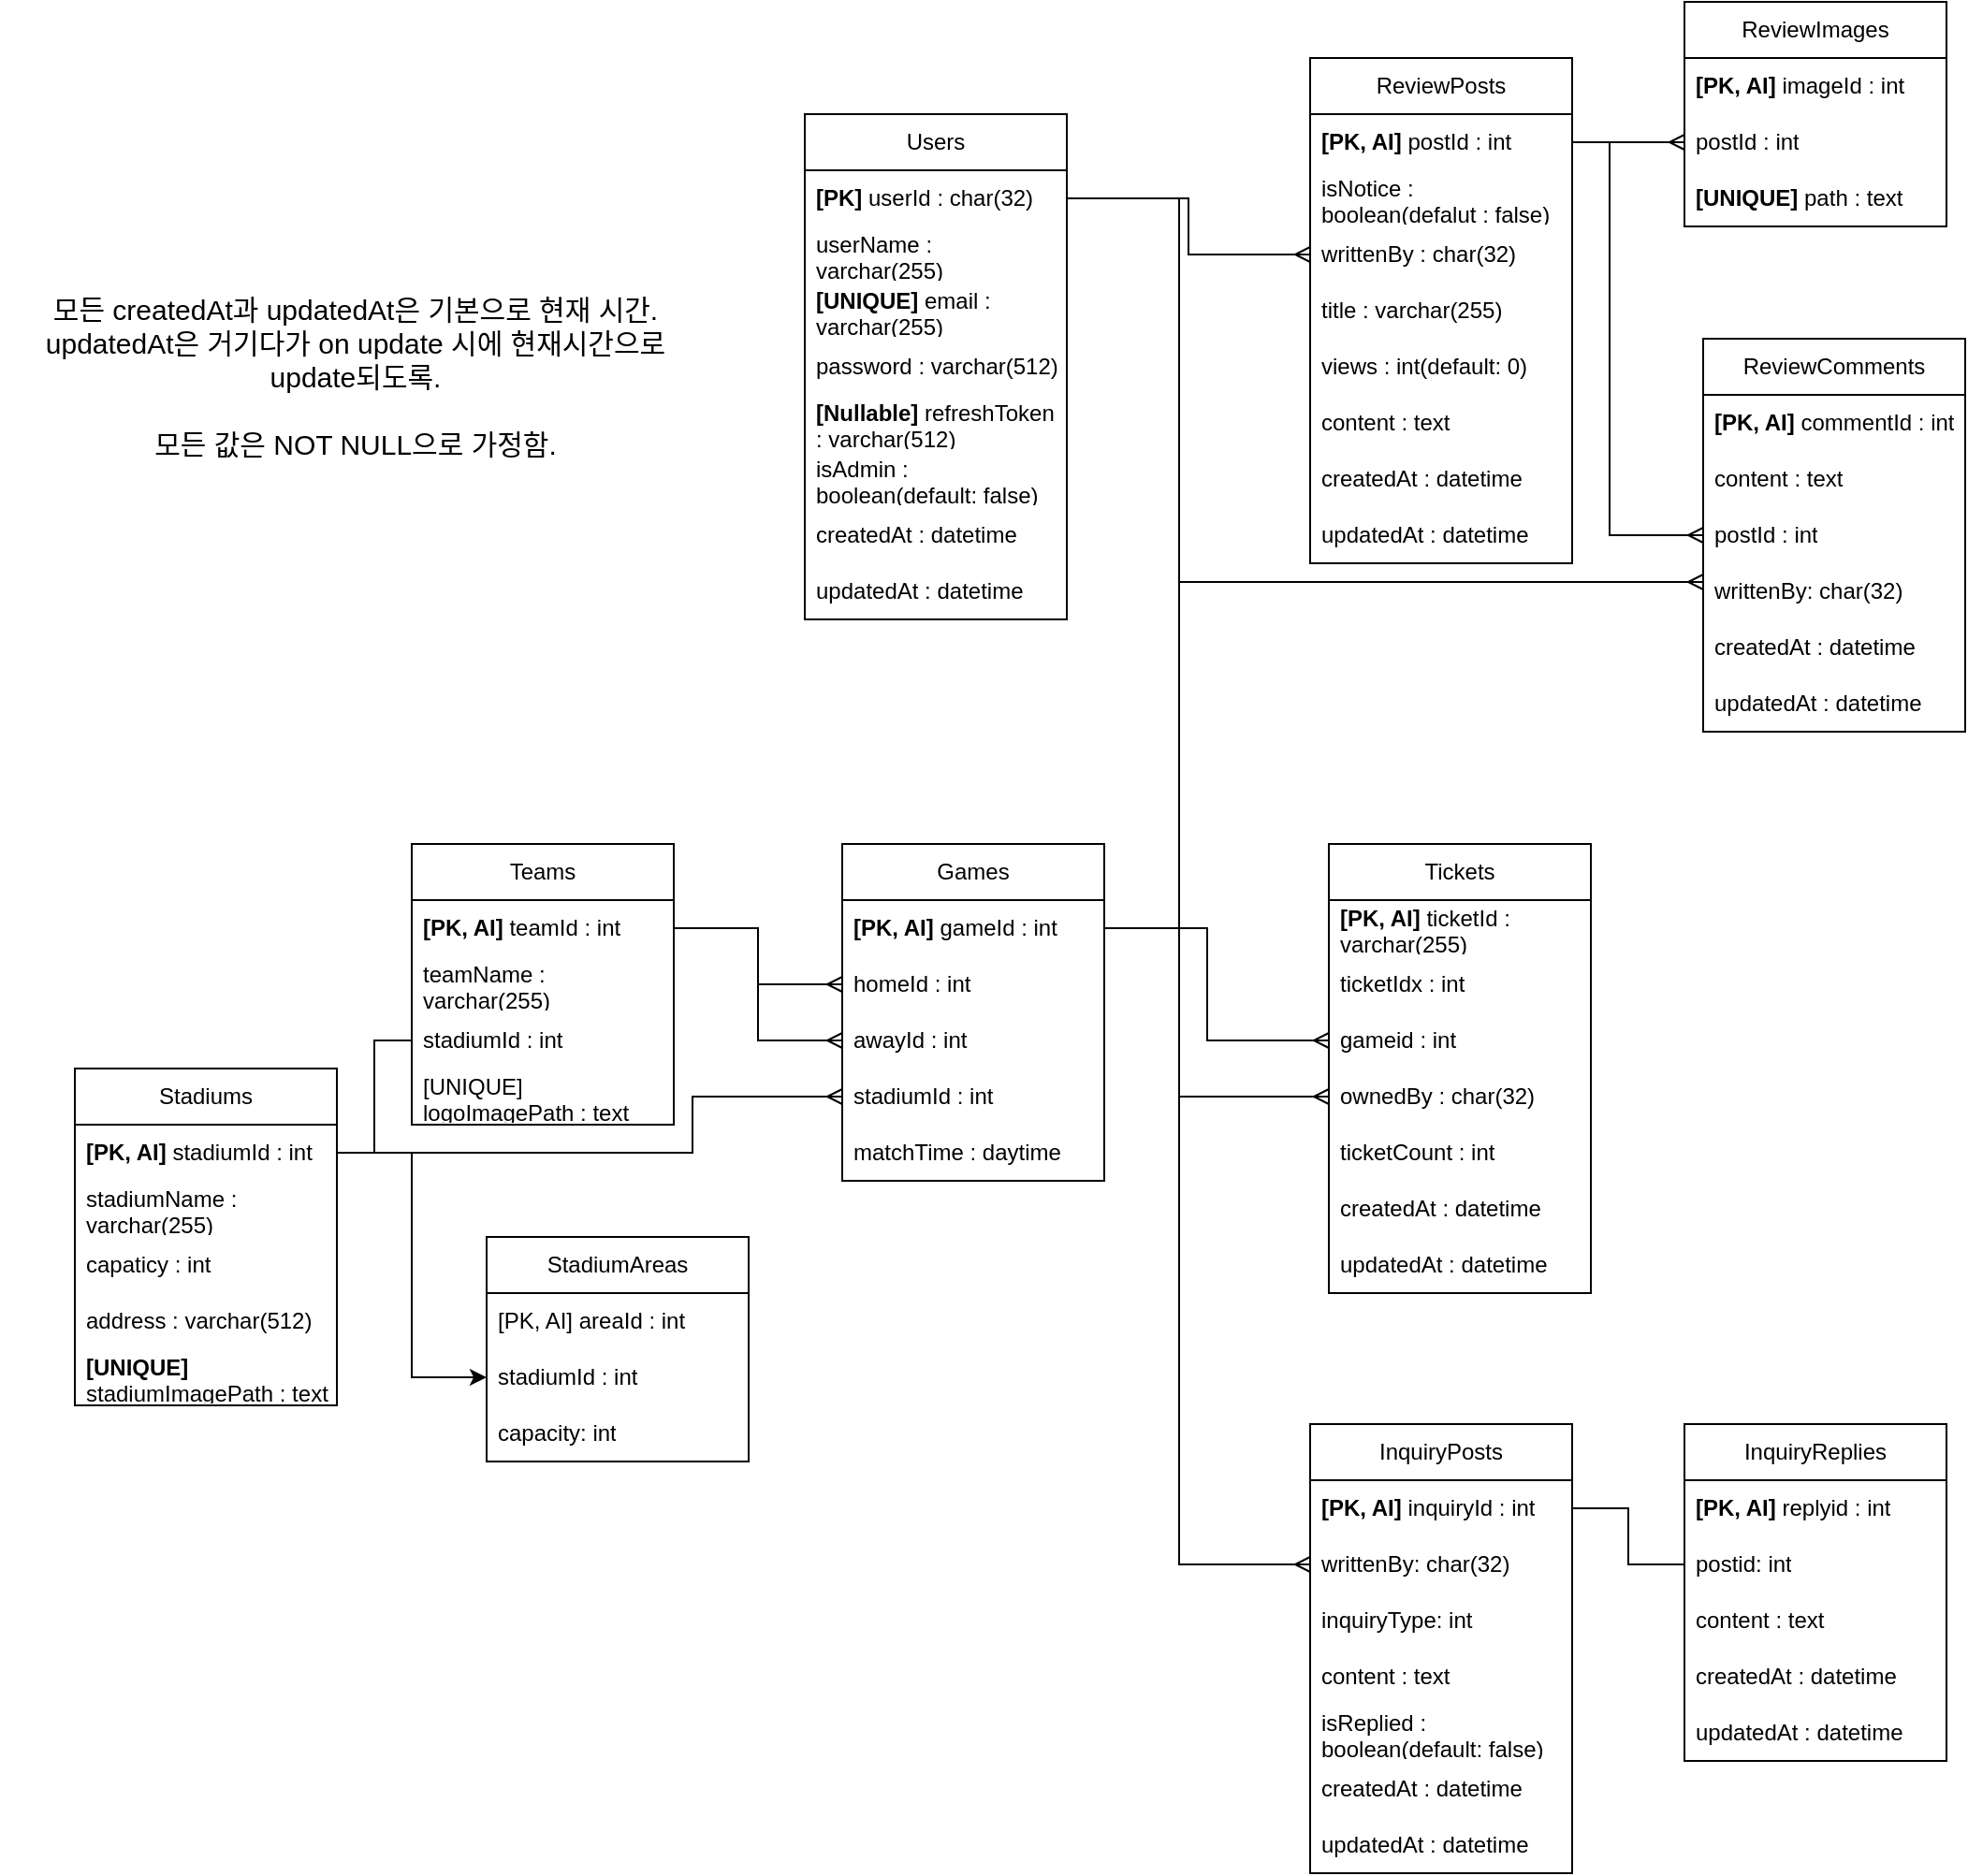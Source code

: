<mxfile version="24.6.5" type="github">
  <diagram name="페이지-1" id="QG6PySWnPF7Wi2rHiV-r">
    <mxGraphModel dx="2562" dy="949" grid="1" gridSize="10" guides="1" tooltips="1" connect="1" arrows="1" fold="1" page="1" pageScale="1" pageWidth="827" pageHeight="1169" math="0" shadow="0">
      <root>
        <mxCell id="0" />
        <mxCell id="1" parent="0" />
        <mxCell id="8QeOCr2ISjK8fFJtApFH-1" value="Users" style="swimlane;fontStyle=0;childLayout=stackLayout;horizontal=1;startSize=30;horizontalStack=0;resizeParent=1;resizeParentMax=0;resizeLast=0;collapsible=1;marginBottom=0;whiteSpace=wrap;html=1;" vertex="1" parent="1">
          <mxGeometry x="50" y="90" width="140" height="270" as="geometry" />
        </mxCell>
        <mxCell id="8QeOCr2ISjK8fFJtApFH-2" value="&lt;b&gt;[PK]&lt;/b&gt; userId : char(32)" style="text;strokeColor=none;fillColor=none;align=left;verticalAlign=middle;spacingLeft=4;spacingRight=4;overflow=hidden;points=[[0,0.5],[1,0.5]];portConstraint=eastwest;rotatable=0;whiteSpace=wrap;html=1;" vertex="1" parent="8QeOCr2ISjK8fFJtApFH-1">
          <mxGeometry y="30" width="140" height="30" as="geometry" />
        </mxCell>
        <mxCell id="8QeOCr2ISjK8fFJtApFH-3" value="userName : varchar(255)" style="text;strokeColor=none;fillColor=none;align=left;verticalAlign=middle;spacingLeft=4;spacingRight=4;overflow=hidden;points=[[0,0.5],[1,0.5]];portConstraint=eastwest;rotatable=0;whiteSpace=wrap;html=1;" vertex="1" parent="8QeOCr2ISjK8fFJtApFH-1">
          <mxGeometry y="60" width="140" height="30" as="geometry" />
        </mxCell>
        <mxCell id="8QeOCr2ISjK8fFJtApFH-5" value="&lt;b&gt;[UNIQUE]&lt;/b&gt; email : varchar(255)" style="text;strokeColor=none;fillColor=none;align=left;verticalAlign=middle;spacingLeft=4;spacingRight=4;overflow=hidden;points=[[0,0.5],[1,0.5]];portConstraint=eastwest;rotatable=0;whiteSpace=wrap;html=1;" vertex="1" parent="8QeOCr2ISjK8fFJtApFH-1">
          <mxGeometry y="90" width="140" height="30" as="geometry" />
        </mxCell>
        <mxCell id="8QeOCr2ISjK8fFJtApFH-6" value="password : varchar(512)" style="text;strokeColor=none;fillColor=none;align=left;verticalAlign=middle;spacingLeft=4;spacingRight=4;overflow=hidden;points=[[0,0.5],[1,0.5]];portConstraint=eastwest;rotatable=0;whiteSpace=wrap;html=1;" vertex="1" parent="8QeOCr2ISjK8fFJtApFH-1">
          <mxGeometry y="120" width="140" height="30" as="geometry" />
        </mxCell>
        <mxCell id="8QeOCr2ISjK8fFJtApFH-7" value="&lt;b&gt;[Nullable]&lt;/b&gt; refreshToken : varchar(512)" style="text;strokeColor=none;fillColor=none;align=left;verticalAlign=middle;spacingLeft=4;spacingRight=4;overflow=hidden;points=[[0,0.5],[1,0.5]];portConstraint=eastwest;rotatable=0;whiteSpace=wrap;html=1;" vertex="1" parent="8QeOCr2ISjK8fFJtApFH-1">
          <mxGeometry y="150" width="140" height="30" as="geometry" />
        </mxCell>
        <mxCell id="8QeOCr2ISjK8fFJtApFH-9" value="isAdmin : boolean(default: false)" style="text;strokeColor=none;fillColor=none;align=left;verticalAlign=middle;spacingLeft=4;spacingRight=4;overflow=hidden;points=[[0,0.5],[1,0.5]];portConstraint=eastwest;rotatable=0;whiteSpace=wrap;html=1;" vertex="1" parent="8QeOCr2ISjK8fFJtApFH-1">
          <mxGeometry y="180" width="140" height="30" as="geometry" />
        </mxCell>
        <mxCell id="8QeOCr2ISjK8fFJtApFH-8" value="createdAt : datetime" style="text;strokeColor=none;fillColor=none;align=left;verticalAlign=middle;spacingLeft=4;spacingRight=4;overflow=hidden;points=[[0,0.5],[1,0.5]];portConstraint=eastwest;rotatable=0;whiteSpace=wrap;html=1;" vertex="1" parent="8QeOCr2ISjK8fFJtApFH-1">
          <mxGeometry y="210" width="140" height="30" as="geometry" />
        </mxCell>
        <mxCell id="8QeOCr2ISjK8fFJtApFH-4" value="updatedAt : datetime" style="text;strokeColor=none;fillColor=none;align=left;verticalAlign=middle;spacingLeft=4;spacingRight=4;overflow=hidden;points=[[0,0.5],[1,0.5]];portConstraint=eastwest;rotatable=0;whiteSpace=wrap;html=1;" vertex="1" parent="8QeOCr2ISjK8fFJtApFH-1">
          <mxGeometry y="240" width="140" height="30" as="geometry" />
        </mxCell>
        <mxCell id="8QeOCr2ISjK8fFJtApFH-11" value="ReviewPosts" style="swimlane;fontStyle=0;childLayout=stackLayout;horizontal=1;startSize=30;horizontalStack=0;resizeParent=1;resizeParentMax=0;resizeLast=0;collapsible=1;marginBottom=0;whiteSpace=wrap;html=1;" vertex="1" parent="1">
          <mxGeometry x="320" y="60" width="140" height="270" as="geometry" />
        </mxCell>
        <mxCell id="8QeOCr2ISjK8fFJtApFH-12" value="&lt;b&gt;[PK, AI]&lt;/b&gt; postId : int" style="text;strokeColor=none;fillColor=none;align=left;verticalAlign=middle;spacingLeft=4;spacingRight=4;overflow=hidden;points=[[0,0.5],[1,0.5]];portConstraint=eastwest;rotatable=0;whiteSpace=wrap;html=1;" vertex="1" parent="8QeOCr2ISjK8fFJtApFH-11">
          <mxGeometry y="30" width="140" height="30" as="geometry" />
        </mxCell>
        <mxCell id="8QeOCr2ISjK8fFJtApFH-114" value="isNotice : boolean(defalut : false)" style="text;strokeColor=none;fillColor=none;align=left;verticalAlign=middle;spacingLeft=4;spacingRight=4;overflow=hidden;points=[[0,0.5],[1,0.5]];portConstraint=eastwest;rotatable=0;whiteSpace=wrap;html=1;" vertex="1" parent="8QeOCr2ISjK8fFJtApFH-11">
          <mxGeometry y="60" width="140" height="30" as="geometry" />
        </mxCell>
        <mxCell id="8QeOCr2ISjK8fFJtApFH-13" value="writtenBy : char(32)" style="text;strokeColor=none;fillColor=none;align=left;verticalAlign=middle;spacingLeft=4;spacingRight=4;overflow=hidden;points=[[0,0.5],[1,0.5]];portConstraint=eastwest;rotatable=0;whiteSpace=wrap;html=1;" vertex="1" parent="8QeOCr2ISjK8fFJtApFH-11">
          <mxGeometry y="90" width="140" height="30" as="geometry" />
        </mxCell>
        <mxCell id="8QeOCr2ISjK8fFJtApFH-15" value="title : varchar(255)" style="text;strokeColor=none;fillColor=none;align=left;verticalAlign=middle;spacingLeft=4;spacingRight=4;overflow=hidden;points=[[0,0.5],[1,0.5]];portConstraint=eastwest;rotatable=0;whiteSpace=wrap;html=1;" vertex="1" parent="8QeOCr2ISjK8fFJtApFH-11">
          <mxGeometry y="120" width="140" height="30" as="geometry" />
        </mxCell>
        <mxCell id="8QeOCr2ISjK8fFJtApFH-18" value="views : int(default: 0)" style="text;strokeColor=none;fillColor=none;align=left;verticalAlign=middle;spacingLeft=4;spacingRight=4;overflow=hidden;points=[[0,0.5],[1,0.5]];portConstraint=eastwest;rotatable=0;whiteSpace=wrap;html=1;" vertex="1" parent="8QeOCr2ISjK8fFJtApFH-11">
          <mxGeometry y="150" width="140" height="30" as="geometry" />
        </mxCell>
        <mxCell id="8QeOCr2ISjK8fFJtApFH-16" value="content : text" style="text;strokeColor=none;fillColor=none;align=left;verticalAlign=middle;spacingLeft=4;spacingRight=4;overflow=hidden;points=[[0,0.5],[1,0.5]];portConstraint=eastwest;rotatable=0;whiteSpace=wrap;html=1;" vertex="1" parent="8QeOCr2ISjK8fFJtApFH-11">
          <mxGeometry y="180" width="140" height="30" as="geometry" />
        </mxCell>
        <mxCell id="8QeOCr2ISjK8fFJtApFH-19" value="createdAt : datetime" style="text;strokeColor=none;fillColor=none;align=left;verticalAlign=middle;spacingLeft=4;spacingRight=4;overflow=hidden;points=[[0,0.5],[1,0.5]];portConstraint=eastwest;rotatable=0;whiteSpace=wrap;html=1;" vertex="1" parent="8QeOCr2ISjK8fFJtApFH-11">
          <mxGeometry y="210" width="140" height="30" as="geometry" />
        </mxCell>
        <mxCell id="8QeOCr2ISjK8fFJtApFH-14" value="updatedAt : datetime" style="text;strokeColor=none;fillColor=none;align=left;verticalAlign=middle;spacingLeft=4;spacingRight=4;overflow=hidden;points=[[0,0.5],[1,0.5]];portConstraint=eastwest;rotatable=0;whiteSpace=wrap;html=1;" vertex="1" parent="8QeOCr2ISjK8fFJtApFH-11">
          <mxGeometry y="240" width="140" height="30" as="geometry" />
        </mxCell>
        <mxCell id="8QeOCr2ISjK8fFJtApFH-20" style="edgeStyle=orthogonalEdgeStyle;rounded=0;orthogonalLoop=1;jettySize=auto;html=1;exitX=1;exitY=0.5;exitDx=0;exitDy=0;entryX=0;entryY=0.5;entryDx=0;entryDy=0;endArrow=ERmany;endFill=0;" edge="1" parent="1" source="8QeOCr2ISjK8fFJtApFH-2" target="8QeOCr2ISjK8fFJtApFH-13">
          <mxGeometry relative="1" as="geometry" />
        </mxCell>
        <mxCell id="8QeOCr2ISjK8fFJtApFH-21" value="ReviewComments" style="swimlane;fontStyle=0;childLayout=stackLayout;horizontal=1;startSize=30;horizontalStack=0;resizeParent=1;resizeParentMax=0;resizeLast=0;collapsible=1;marginBottom=0;whiteSpace=wrap;html=1;" vertex="1" parent="1">
          <mxGeometry x="530" y="210" width="140" height="210" as="geometry" />
        </mxCell>
        <mxCell id="8QeOCr2ISjK8fFJtApFH-22" value="&lt;b&gt;[PK, AI]&lt;/b&gt; commentId : int" style="text;strokeColor=none;fillColor=none;align=left;verticalAlign=middle;spacingLeft=4;spacingRight=4;overflow=hidden;points=[[0,0.5],[1,0.5]];portConstraint=eastwest;rotatable=0;whiteSpace=wrap;html=1;" vertex="1" parent="8QeOCr2ISjK8fFJtApFH-21">
          <mxGeometry y="30" width="140" height="30" as="geometry" />
        </mxCell>
        <mxCell id="8QeOCr2ISjK8fFJtApFH-23" value="content : text" style="text;strokeColor=none;fillColor=none;align=left;verticalAlign=middle;spacingLeft=4;spacingRight=4;overflow=hidden;points=[[0,0.5],[1,0.5]];portConstraint=eastwest;rotatable=0;whiteSpace=wrap;html=1;" vertex="1" parent="8QeOCr2ISjK8fFJtApFH-21">
          <mxGeometry y="60" width="140" height="30" as="geometry" />
        </mxCell>
        <mxCell id="8QeOCr2ISjK8fFJtApFH-26" value="postId : int" style="text;strokeColor=none;fillColor=none;align=left;verticalAlign=middle;spacingLeft=4;spacingRight=4;overflow=hidden;points=[[0,0.5],[1,0.5]];portConstraint=eastwest;rotatable=0;whiteSpace=wrap;html=1;" vertex="1" parent="8QeOCr2ISjK8fFJtApFH-21">
          <mxGeometry y="90" width="140" height="30" as="geometry" />
        </mxCell>
        <mxCell id="8QeOCr2ISjK8fFJtApFH-27" value="writtenBy: char(32)" style="text;strokeColor=none;fillColor=none;align=left;verticalAlign=middle;spacingLeft=4;spacingRight=4;overflow=hidden;points=[[0,0.5],[1,0.5]];portConstraint=eastwest;rotatable=0;whiteSpace=wrap;html=1;" vertex="1" parent="8QeOCr2ISjK8fFJtApFH-21">
          <mxGeometry y="120" width="140" height="30" as="geometry" />
        </mxCell>
        <mxCell id="8QeOCr2ISjK8fFJtApFH-25" value="createdAt : datetime" style="text;strokeColor=none;fillColor=none;align=left;verticalAlign=middle;spacingLeft=4;spacingRight=4;overflow=hidden;points=[[0,0.5],[1,0.5]];portConstraint=eastwest;rotatable=0;whiteSpace=wrap;html=1;" vertex="1" parent="8QeOCr2ISjK8fFJtApFH-21">
          <mxGeometry y="150" width="140" height="30" as="geometry" />
        </mxCell>
        <mxCell id="8QeOCr2ISjK8fFJtApFH-24" value="updatedAt : datetime" style="text;strokeColor=none;fillColor=none;align=left;verticalAlign=middle;spacingLeft=4;spacingRight=4;overflow=hidden;points=[[0,0.5],[1,0.5]];portConstraint=eastwest;rotatable=0;whiteSpace=wrap;html=1;" vertex="1" parent="8QeOCr2ISjK8fFJtApFH-21">
          <mxGeometry y="180" width="140" height="30" as="geometry" />
        </mxCell>
        <mxCell id="8QeOCr2ISjK8fFJtApFH-28" style="edgeStyle=orthogonalEdgeStyle;rounded=0;orthogonalLoop=1;jettySize=auto;html=1;exitX=1;exitY=0.5;exitDx=0;exitDy=0;endArrow=ERmany;endFill=0;" edge="1" parent="1" source="8QeOCr2ISjK8fFJtApFH-2">
          <mxGeometry relative="1" as="geometry">
            <mxPoint x="530" y="340" as="targetPoint" />
            <Array as="points">
              <mxPoint x="250" y="135" />
              <mxPoint x="250" y="340" />
            </Array>
          </mxGeometry>
        </mxCell>
        <mxCell id="8QeOCr2ISjK8fFJtApFH-31" style="edgeStyle=orthogonalEdgeStyle;rounded=0;orthogonalLoop=1;jettySize=auto;html=1;exitX=1;exitY=0.5;exitDx=0;exitDy=0;entryX=0;entryY=0.5;entryDx=0;entryDy=0;endArrow=ERmany;endFill=0;" edge="1" parent="1" source="8QeOCr2ISjK8fFJtApFH-12" target="8QeOCr2ISjK8fFJtApFH-26">
          <mxGeometry relative="1" as="geometry">
            <Array as="points">
              <mxPoint x="480" y="105" />
              <mxPoint x="480" y="315" />
            </Array>
          </mxGeometry>
        </mxCell>
        <mxCell id="8QeOCr2ISjK8fFJtApFH-32" value="Tickets" style="swimlane;fontStyle=0;childLayout=stackLayout;horizontal=1;startSize=30;horizontalStack=0;resizeParent=1;resizeParentMax=0;resizeLast=0;collapsible=1;marginBottom=0;whiteSpace=wrap;html=1;" vertex="1" parent="1">
          <mxGeometry x="330" y="480" width="140" height="240" as="geometry" />
        </mxCell>
        <mxCell id="8QeOCr2ISjK8fFJtApFH-33" value="&lt;b&gt;[PK, AI]&lt;/b&gt; ticketId : varchar(255)" style="text;strokeColor=none;fillColor=none;align=left;verticalAlign=middle;spacingLeft=4;spacingRight=4;overflow=hidden;points=[[0,0.5],[1,0.5]];portConstraint=eastwest;rotatable=0;whiteSpace=wrap;html=1;" vertex="1" parent="8QeOCr2ISjK8fFJtApFH-32">
          <mxGeometry y="30" width="140" height="30" as="geometry" />
        </mxCell>
        <mxCell id="8QeOCr2ISjK8fFJtApFH-36" value="ticketIdx : int" style="text;strokeColor=none;fillColor=none;align=left;verticalAlign=middle;spacingLeft=4;spacingRight=4;overflow=hidden;points=[[0,0.5],[1,0.5]];portConstraint=eastwest;rotatable=0;whiteSpace=wrap;html=1;" vertex="1" parent="8QeOCr2ISjK8fFJtApFH-32">
          <mxGeometry y="60" width="140" height="30" as="geometry" />
        </mxCell>
        <mxCell id="8QeOCr2ISjK8fFJtApFH-34" value="gameid : int" style="text;strokeColor=none;fillColor=none;align=left;verticalAlign=middle;spacingLeft=4;spacingRight=4;overflow=hidden;points=[[0,0.5],[1,0.5]];portConstraint=eastwest;rotatable=0;whiteSpace=wrap;html=1;" vertex="1" parent="8QeOCr2ISjK8fFJtApFH-32">
          <mxGeometry y="90" width="140" height="30" as="geometry" />
        </mxCell>
        <mxCell id="8QeOCr2ISjK8fFJtApFH-37" value="ownedBy : char(32)" style="text;strokeColor=none;fillColor=none;align=left;verticalAlign=middle;spacingLeft=4;spacingRight=4;overflow=hidden;points=[[0,0.5],[1,0.5]];portConstraint=eastwest;rotatable=0;whiteSpace=wrap;html=1;" vertex="1" parent="8QeOCr2ISjK8fFJtApFH-32">
          <mxGeometry y="120" width="140" height="30" as="geometry" />
        </mxCell>
        <mxCell id="8QeOCr2ISjK8fFJtApFH-117" value="ticketCount : int" style="text;strokeColor=none;fillColor=none;align=left;verticalAlign=middle;spacingLeft=4;spacingRight=4;overflow=hidden;points=[[0,0.5],[1,0.5]];portConstraint=eastwest;rotatable=0;whiteSpace=wrap;html=1;" vertex="1" parent="8QeOCr2ISjK8fFJtApFH-32">
          <mxGeometry y="150" width="140" height="30" as="geometry" />
        </mxCell>
        <mxCell id="8QeOCr2ISjK8fFJtApFH-35" value="createdAt : datetime" style="text;strokeColor=none;fillColor=none;align=left;verticalAlign=middle;spacingLeft=4;spacingRight=4;overflow=hidden;points=[[0,0.5],[1,0.5]];portConstraint=eastwest;rotatable=0;whiteSpace=wrap;html=1;" vertex="1" parent="8QeOCr2ISjK8fFJtApFH-32">
          <mxGeometry y="180" width="140" height="30" as="geometry" />
        </mxCell>
        <mxCell id="8QeOCr2ISjK8fFJtApFH-38" value="updatedAt : datetime" style="text;strokeColor=none;fillColor=none;align=left;verticalAlign=middle;spacingLeft=4;spacingRight=4;overflow=hidden;points=[[0,0.5],[1,0.5]];portConstraint=eastwest;rotatable=0;whiteSpace=wrap;html=1;" vertex="1" parent="8QeOCr2ISjK8fFJtApFH-32">
          <mxGeometry y="210" width="140" height="30" as="geometry" />
        </mxCell>
        <mxCell id="8QeOCr2ISjK8fFJtApFH-39" style="edgeStyle=orthogonalEdgeStyle;rounded=0;orthogonalLoop=1;jettySize=auto;html=1;exitX=1;exitY=0.5;exitDx=0;exitDy=0;entryX=0;entryY=0.5;entryDx=0;entryDy=0;endArrow=ERmany;endFill=0;" edge="1" parent="1" source="8QeOCr2ISjK8fFJtApFH-2" target="8QeOCr2ISjK8fFJtApFH-37">
          <mxGeometry relative="1" as="geometry">
            <Array as="points">
              <mxPoint x="250" y="135" />
              <mxPoint x="250" y="615" />
            </Array>
          </mxGeometry>
        </mxCell>
        <mxCell id="8QeOCr2ISjK8fFJtApFH-40" value="Games" style="swimlane;fontStyle=0;childLayout=stackLayout;horizontal=1;startSize=30;horizontalStack=0;resizeParent=1;resizeParentMax=0;resizeLast=0;collapsible=1;marginBottom=0;whiteSpace=wrap;html=1;" vertex="1" parent="1">
          <mxGeometry x="70" y="480" width="140" height="180" as="geometry" />
        </mxCell>
        <mxCell id="8QeOCr2ISjK8fFJtApFH-41" value="&lt;b&gt;[PK, AI]&lt;/b&gt; gameId : int" style="text;strokeColor=none;fillColor=none;align=left;verticalAlign=middle;spacingLeft=4;spacingRight=4;overflow=hidden;points=[[0,0.5],[1,0.5]];portConstraint=eastwest;rotatable=0;whiteSpace=wrap;html=1;" vertex="1" parent="8QeOCr2ISjK8fFJtApFH-40">
          <mxGeometry y="30" width="140" height="30" as="geometry" />
        </mxCell>
        <mxCell id="8QeOCr2ISjK8fFJtApFH-42" value="homeId : int" style="text;strokeColor=none;fillColor=none;align=left;verticalAlign=middle;spacingLeft=4;spacingRight=4;overflow=hidden;points=[[0,0.5],[1,0.5]];portConstraint=eastwest;rotatable=0;whiteSpace=wrap;html=1;" vertex="1" parent="8QeOCr2ISjK8fFJtApFH-40">
          <mxGeometry y="60" width="140" height="30" as="geometry" />
        </mxCell>
        <mxCell id="8QeOCr2ISjK8fFJtApFH-43" value="awayId : int" style="text;strokeColor=none;fillColor=none;align=left;verticalAlign=middle;spacingLeft=4;spacingRight=4;overflow=hidden;points=[[0,0.5],[1,0.5]];portConstraint=eastwest;rotatable=0;whiteSpace=wrap;html=1;" vertex="1" parent="8QeOCr2ISjK8fFJtApFH-40">
          <mxGeometry y="90" width="140" height="30" as="geometry" />
        </mxCell>
        <mxCell id="8QeOCr2ISjK8fFJtApFH-44" value="stadiumId : int" style="text;strokeColor=none;fillColor=none;align=left;verticalAlign=middle;spacingLeft=4;spacingRight=4;overflow=hidden;points=[[0,0.5],[1,0.5]];portConstraint=eastwest;rotatable=0;whiteSpace=wrap;html=1;" vertex="1" parent="8QeOCr2ISjK8fFJtApFH-40">
          <mxGeometry y="120" width="140" height="30" as="geometry" />
        </mxCell>
        <mxCell id="8QeOCr2ISjK8fFJtApFH-45" value="matchTime : daytime" style="text;strokeColor=none;fillColor=none;align=left;verticalAlign=middle;spacingLeft=4;spacingRight=4;overflow=hidden;points=[[0,0.5],[1,0.5]];portConstraint=eastwest;rotatable=0;whiteSpace=wrap;html=1;" vertex="1" parent="8QeOCr2ISjK8fFJtApFH-40">
          <mxGeometry y="150" width="140" height="30" as="geometry" />
        </mxCell>
        <mxCell id="8QeOCr2ISjK8fFJtApFH-46" style="edgeStyle=orthogonalEdgeStyle;rounded=0;orthogonalLoop=1;jettySize=auto;html=1;exitX=1;exitY=0.5;exitDx=0;exitDy=0;entryX=0;entryY=0.5;entryDx=0;entryDy=0;endArrow=ERmany;endFill=0;" edge="1" parent="1" source="8QeOCr2ISjK8fFJtApFH-41" target="8QeOCr2ISjK8fFJtApFH-34">
          <mxGeometry relative="1" as="geometry">
            <Array as="points">
              <mxPoint x="265" y="525" />
              <mxPoint x="265" y="585" />
            </Array>
          </mxGeometry>
        </mxCell>
        <mxCell id="8QeOCr2ISjK8fFJtApFH-47" value="Teams" style="swimlane;fontStyle=0;childLayout=stackLayout;horizontal=1;startSize=30;horizontalStack=0;resizeParent=1;resizeParentMax=0;resizeLast=0;collapsible=1;marginBottom=0;whiteSpace=wrap;html=1;" vertex="1" parent="1">
          <mxGeometry x="-160" y="480" width="140" height="150" as="geometry" />
        </mxCell>
        <mxCell id="8QeOCr2ISjK8fFJtApFH-48" value="&lt;b&gt;[PK, AI]&lt;/b&gt; teamId : int" style="text;strokeColor=none;fillColor=none;align=left;verticalAlign=middle;spacingLeft=4;spacingRight=4;overflow=hidden;points=[[0,0.5],[1,0.5]];portConstraint=eastwest;rotatable=0;whiteSpace=wrap;html=1;" vertex="1" parent="8QeOCr2ISjK8fFJtApFH-47">
          <mxGeometry y="30" width="140" height="30" as="geometry" />
        </mxCell>
        <mxCell id="8QeOCr2ISjK8fFJtApFH-49" value="teamName : varchar(255)" style="text;strokeColor=none;fillColor=none;align=left;verticalAlign=middle;spacingLeft=4;spacingRight=4;overflow=hidden;points=[[0,0.5],[1,0.5]];portConstraint=eastwest;rotatable=0;whiteSpace=wrap;html=1;" vertex="1" parent="8QeOCr2ISjK8fFJtApFH-47">
          <mxGeometry y="60" width="140" height="30" as="geometry" />
        </mxCell>
        <mxCell id="8QeOCr2ISjK8fFJtApFH-115" value="stadiumId : int" style="text;strokeColor=none;fillColor=none;align=left;verticalAlign=middle;spacingLeft=4;spacingRight=4;overflow=hidden;points=[[0,0.5],[1,0.5]];portConstraint=eastwest;rotatable=0;whiteSpace=wrap;html=1;" vertex="1" parent="8QeOCr2ISjK8fFJtApFH-47">
          <mxGeometry y="90" width="140" height="30" as="geometry" />
        </mxCell>
        <mxCell id="8QeOCr2ISjK8fFJtApFH-50" value="[UNIQUE] logoImagePath : text" style="text;strokeColor=none;fillColor=none;align=left;verticalAlign=middle;spacingLeft=4;spacingRight=4;overflow=hidden;points=[[0,0.5],[1,0.5]];portConstraint=eastwest;rotatable=0;whiteSpace=wrap;html=1;" vertex="1" parent="8QeOCr2ISjK8fFJtApFH-47">
          <mxGeometry y="120" width="140" height="30" as="geometry" />
        </mxCell>
        <mxCell id="8QeOCr2ISjK8fFJtApFH-51" value="Stadiums" style="swimlane;fontStyle=0;childLayout=stackLayout;horizontal=1;startSize=30;horizontalStack=0;resizeParent=1;resizeParentMax=0;resizeLast=0;collapsible=1;marginBottom=0;whiteSpace=wrap;html=1;" vertex="1" parent="1">
          <mxGeometry x="-340" y="600" width="140" height="180" as="geometry" />
        </mxCell>
        <mxCell id="8QeOCr2ISjK8fFJtApFH-52" value="&lt;b&gt;[PK, AI]&lt;/b&gt; stadiumId : int" style="text;strokeColor=none;fillColor=none;align=left;verticalAlign=middle;spacingLeft=4;spacingRight=4;overflow=hidden;points=[[0,0.5],[1,0.5]];portConstraint=eastwest;rotatable=0;whiteSpace=wrap;html=1;" vertex="1" parent="8QeOCr2ISjK8fFJtApFH-51">
          <mxGeometry y="30" width="140" height="30" as="geometry" />
        </mxCell>
        <mxCell id="8QeOCr2ISjK8fFJtApFH-59" value="stadiumName : varchar(255)" style="text;strokeColor=none;fillColor=none;align=left;verticalAlign=middle;spacingLeft=4;spacingRight=4;overflow=hidden;points=[[0,0.5],[1,0.5]];portConstraint=eastwest;rotatable=0;whiteSpace=wrap;html=1;" vertex="1" parent="8QeOCr2ISjK8fFJtApFH-51">
          <mxGeometry y="60" width="140" height="30" as="geometry" />
        </mxCell>
        <mxCell id="8QeOCr2ISjK8fFJtApFH-53" value="capaticy : int" style="text;strokeColor=none;fillColor=none;align=left;verticalAlign=middle;spacingLeft=4;spacingRight=4;overflow=hidden;points=[[0,0.5],[1,0.5]];portConstraint=eastwest;rotatable=0;whiteSpace=wrap;html=1;" vertex="1" parent="8QeOCr2ISjK8fFJtApFH-51">
          <mxGeometry y="90" width="140" height="30" as="geometry" />
        </mxCell>
        <mxCell id="8QeOCr2ISjK8fFJtApFH-54" value="address : varchar(512)" style="text;strokeColor=none;fillColor=none;align=left;verticalAlign=middle;spacingLeft=4;spacingRight=4;overflow=hidden;points=[[0,0.5],[1,0.5]];portConstraint=eastwest;rotatable=0;whiteSpace=wrap;html=1;" vertex="1" parent="8QeOCr2ISjK8fFJtApFH-51">
          <mxGeometry y="120" width="140" height="30" as="geometry" />
        </mxCell>
        <mxCell id="8QeOCr2ISjK8fFJtApFH-112" value="&lt;b&gt;[UNIQUE]&lt;/b&gt;&amp;nbsp; stadiumImagePath : text" style="text;strokeColor=none;fillColor=none;align=left;verticalAlign=middle;spacingLeft=4;spacingRight=4;overflow=hidden;points=[[0,0.5],[1,0.5]];portConstraint=eastwest;rotatable=0;whiteSpace=wrap;html=1;" vertex="1" parent="8QeOCr2ISjK8fFJtApFH-51">
          <mxGeometry y="150" width="140" height="30" as="geometry" />
        </mxCell>
        <mxCell id="8QeOCr2ISjK8fFJtApFH-55" style="edgeStyle=orthogonalEdgeStyle;rounded=0;orthogonalLoop=1;jettySize=auto;html=1;exitX=1;exitY=0.5;exitDx=0;exitDy=0;entryX=0;entryY=0.5;entryDx=0;entryDy=0;endArrow=ERmany;endFill=0;" edge="1" parent="1" source="8QeOCr2ISjK8fFJtApFH-52" target="8QeOCr2ISjK8fFJtApFH-44">
          <mxGeometry relative="1" as="geometry">
            <Array as="points">
              <mxPoint x="-10" y="645" />
              <mxPoint x="-10" y="615" />
            </Array>
          </mxGeometry>
        </mxCell>
        <mxCell id="8QeOCr2ISjK8fFJtApFH-56" style="edgeStyle=orthogonalEdgeStyle;rounded=0;orthogonalLoop=1;jettySize=auto;html=1;exitX=1;exitY=0.5;exitDx=0;exitDy=0;entryX=0;entryY=0.5;entryDx=0;entryDy=0;endArrow=ERmany;endFill=0;" edge="1" parent="1" source="8QeOCr2ISjK8fFJtApFH-48" target="8QeOCr2ISjK8fFJtApFH-42">
          <mxGeometry relative="1" as="geometry" />
        </mxCell>
        <mxCell id="8QeOCr2ISjK8fFJtApFH-57" style="edgeStyle=orthogonalEdgeStyle;rounded=0;orthogonalLoop=1;jettySize=auto;html=1;exitX=1;exitY=0.5;exitDx=0;exitDy=0;entryX=0;entryY=0.5;entryDx=0;entryDy=0;endArrow=ERmany;endFill=0;" edge="1" parent="1" source="8QeOCr2ISjK8fFJtApFH-48" target="8QeOCr2ISjK8fFJtApFH-43">
          <mxGeometry relative="1" as="geometry" />
        </mxCell>
        <mxCell id="8QeOCr2ISjK8fFJtApFH-60" value="InquiryPosts" style="swimlane;fontStyle=0;childLayout=stackLayout;horizontal=1;startSize=30;horizontalStack=0;resizeParent=1;resizeParentMax=0;resizeLast=0;collapsible=1;marginBottom=0;whiteSpace=wrap;html=1;" vertex="1" parent="1">
          <mxGeometry x="320" y="790" width="140" height="240" as="geometry" />
        </mxCell>
        <mxCell id="8QeOCr2ISjK8fFJtApFH-62" value="&lt;b&gt;[PK, AI]&lt;/b&gt; inquiryId : int" style="text;strokeColor=none;fillColor=none;align=left;verticalAlign=middle;spacingLeft=4;spacingRight=4;overflow=hidden;points=[[0,0.5],[1,0.5]];portConstraint=eastwest;rotatable=0;whiteSpace=wrap;html=1;" vertex="1" parent="8QeOCr2ISjK8fFJtApFH-60">
          <mxGeometry y="30" width="140" height="30" as="geometry" />
        </mxCell>
        <mxCell id="8QeOCr2ISjK8fFJtApFH-64" value="writtenBy: char(32)" style="text;strokeColor=none;fillColor=none;align=left;verticalAlign=middle;spacingLeft=4;spacingRight=4;overflow=hidden;points=[[0,0.5],[1,0.5]];portConstraint=eastwest;rotatable=0;whiteSpace=wrap;html=1;" vertex="1" parent="8QeOCr2ISjK8fFJtApFH-60">
          <mxGeometry y="60" width="140" height="30" as="geometry" />
        </mxCell>
        <mxCell id="8QeOCr2ISjK8fFJtApFH-65" value="inquiryType: int" style="text;strokeColor=none;fillColor=none;align=left;verticalAlign=middle;spacingLeft=4;spacingRight=4;overflow=hidden;points=[[0,0.5],[1,0.5]];portConstraint=eastwest;rotatable=0;whiteSpace=wrap;html=1;" vertex="1" parent="8QeOCr2ISjK8fFJtApFH-60">
          <mxGeometry y="90" width="140" height="30" as="geometry" />
        </mxCell>
        <mxCell id="8QeOCr2ISjK8fFJtApFH-63" value="content : text" style="text;strokeColor=none;fillColor=none;align=left;verticalAlign=middle;spacingLeft=4;spacingRight=4;overflow=hidden;points=[[0,0.5],[1,0.5]];portConstraint=eastwest;rotatable=0;whiteSpace=wrap;html=1;" vertex="1" parent="8QeOCr2ISjK8fFJtApFH-60">
          <mxGeometry y="120" width="140" height="30" as="geometry" />
        </mxCell>
        <mxCell id="8QeOCr2ISjK8fFJtApFH-118" value="isReplied : boolean(default: false)" style="text;strokeColor=none;fillColor=none;align=left;verticalAlign=middle;spacingLeft=4;spacingRight=4;overflow=hidden;points=[[0,0.5],[1,0.5]];portConstraint=eastwest;rotatable=0;whiteSpace=wrap;html=1;" vertex="1" parent="8QeOCr2ISjK8fFJtApFH-60">
          <mxGeometry y="150" width="140" height="30" as="geometry" />
        </mxCell>
        <mxCell id="8QeOCr2ISjK8fFJtApFH-66" value="createdAt : datetime" style="text;strokeColor=none;fillColor=none;align=left;verticalAlign=middle;spacingLeft=4;spacingRight=4;overflow=hidden;points=[[0,0.5],[1,0.5]];portConstraint=eastwest;rotatable=0;whiteSpace=wrap;html=1;" vertex="1" parent="8QeOCr2ISjK8fFJtApFH-60">
          <mxGeometry y="180" width="140" height="30" as="geometry" />
        </mxCell>
        <mxCell id="8QeOCr2ISjK8fFJtApFH-67" value="updatedAt : datetime" style="text;strokeColor=none;fillColor=none;align=left;verticalAlign=middle;spacingLeft=4;spacingRight=4;overflow=hidden;points=[[0,0.5],[1,0.5]];portConstraint=eastwest;rotatable=0;whiteSpace=wrap;html=1;" vertex="1" parent="8QeOCr2ISjK8fFJtApFH-60">
          <mxGeometry y="210" width="140" height="30" as="geometry" />
        </mxCell>
        <mxCell id="8QeOCr2ISjK8fFJtApFH-68" value="InquiryReplies" style="swimlane;fontStyle=0;childLayout=stackLayout;horizontal=1;startSize=30;horizontalStack=0;resizeParent=1;resizeParentMax=0;resizeLast=0;collapsible=1;marginBottom=0;whiteSpace=wrap;html=1;" vertex="1" parent="1">
          <mxGeometry x="520" y="790" width="140" height="180" as="geometry" />
        </mxCell>
        <mxCell id="8QeOCr2ISjK8fFJtApFH-69" value="&lt;b&gt;[PK, AI] &lt;/b&gt;replyid : int" style="text;strokeColor=none;fillColor=none;align=left;verticalAlign=middle;spacingLeft=4;spacingRight=4;overflow=hidden;points=[[0,0.5],[1,0.5]];portConstraint=eastwest;rotatable=0;whiteSpace=wrap;html=1;" vertex="1" parent="8QeOCr2ISjK8fFJtApFH-68">
          <mxGeometry y="30" width="140" height="30" as="geometry" />
        </mxCell>
        <mxCell id="8QeOCr2ISjK8fFJtApFH-70" value="postid: int" style="text;strokeColor=none;fillColor=none;align=left;verticalAlign=middle;spacingLeft=4;spacingRight=4;overflow=hidden;points=[[0,0.5],[1,0.5]];portConstraint=eastwest;rotatable=0;whiteSpace=wrap;html=1;" vertex="1" parent="8QeOCr2ISjK8fFJtApFH-68">
          <mxGeometry y="60" width="140" height="30" as="geometry" />
        </mxCell>
        <mxCell id="8QeOCr2ISjK8fFJtApFH-72" value="content : text" style="text;strokeColor=none;fillColor=none;align=left;verticalAlign=middle;spacingLeft=4;spacingRight=4;overflow=hidden;points=[[0,0.5],[1,0.5]];portConstraint=eastwest;rotatable=0;whiteSpace=wrap;html=1;" vertex="1" parent="8QeOCr2ISjK8fFJtApFH-68">
          <mxGeometry y="90" width="140" height="30" as="geometry" />
        </mxCell>
        <mxCell id="8QeOCr2ISjK8fFJtApFH-73" value="createdAt : datetime" style="text;strokeColor=none;fillColor=none;align=left;verticalAlign=middle;spacingLeft=4;spacingRight=4;overflow=hidden;points=[[0,0.5],[1,0.5]];portConstraint=eastwest;rotatable=0;whiteSpace=wrap;html=1;" vertex="1" parent="8QeOCr2ISjK8fFJtApFH-68">
          <mxGeometry y="120" width="140" height="30" as="geometry" />
        </mxCell>
        <mxCell id="8QeOCr2ISjK8fFJtApFH-74" value="updatedAt : datetime" style="text;strokeColor=none;fillColor=none;align=left;verticalAlign=middle;spacingLeft=4;spacingRight=4;overflow=hidden;points=[[0,0.5],[1,0.5]];portConstraint=eastwest;rotatable=0;whiteSpace=wrap;html=1;" vertex="1" parent="8QeOCr2ISjK8fFJtApFH-68">
          <mxGeometry y="150" width="140" height="30" as="geometry" />
        </mxCell>
        <mxCell id="8QeOCr2ISjK8fFJtApFH-75" style="edgeStyle=orthogonalEdgeStyle;rounded=0;orthogonalLoop=1;jettySize=auto;html=1;exitX=1;exitY=0.5;exitDx=0;exitDy=0;entryX=0;entryY=0.5;entryDx=0;entryDy=0;endArrow=ERmany;endFill=0;" edge="1" parent="1" source="8QeOCr2ISjK8fFJtApFH-2" target="8QeOCr2ISjK8fFJtApFH-64">
          <mxGeometry relative="1" as="geometry">
            <Array as="points">
              <mxPoint x="250" y="135" />
              <mxPoint x="250" y="865" />
            </Array>
          </mxGeometry>
        </mxCell>
        <mxCell id="8QeOCr2ISjK8fFJtApFH-77" style="edgeStyle=orthogonalEdgeStyle;rounded=0;orthogonalLoop=1;jettySize=auto;html=1;exitX=1;exitY=0.5;exitDx=0;exitDy=0;entryX=0;entryY=0.5;entryDx=0;entryDy=0;endArrow=none;endFill=0;" edge="1" parent="1" source="8QeOCr2ISjK8fFJtApFH-62" target="8QeOCr2ISjK8fFJtApFH-70">
          <mxGeometry relative="1" as="geometry" />
        </mxCell>
        <mxCell id="8QeOCr2ISjK8fFJtApFH-92" value="ReviewImages" style="swimlane;fontStyle=0;childLayout=stackLayout;horizontal=1;startSize=30;horizontalStack=0;resizeParent=1;resizeParentMax=0;resizeLast=0;collapsible=1;marginBottom=0;whiteSpace=wrap;html=1;" vertex="1" parent="1">
          <mxGeometry x="520" y="30" width="140" height="120" as="geometry" />
        </mxCell>
        <mxCell id="8QeOCr2ISjK8fFJtApFH-93" value="&lt;b&gt;[PK, AI]&lt;/b&gt; imageId : int" style="text;strokeColor=none;fillColor=none;align=left;verticalAlign=middle;spacingLeft=4;spacingRight=4;overflow=hidden;points=[[0,0.5],[1,0.5]];portConstraint=eastwest;rotatable=0;whiteSpace=wrap;html=1;" vertex="1" parent="8QeOCr2ISjK8fFJtApFH-92">
          <mxGeometry y="30" width="140" height="30" as="geometry" />
        </mxCell>
        <mxCell id="8QeOCr2ISjK8fFJtApFH-96" value="postId : int" style="text;strokeColor=none;fillColor=none;align=left;verticalAlign=middle;spacingLeft=4;spacingRight=4;overflow=hidden;points=[[0,0.5],[1,0.5]];portConstraint=eastwest;rotatable=0;whiteSpace=wrap;html=1;" vertex="1" parent="8QeOCr2ISjK8fFJtApFH-92">
          <mxGeometry y="60" width="140" height="30" as="geometry" />
        </mxCell>
        <mxCell id="8QeOCr2ISjK8fFJtApFH-94" value="&lt;b&gt;[UNIQUE]&lt;/b&gt; path : text" style="text;strokeColor=none;fillColor=none;align=left;verticalAlign=middle;spacingLeft=4;spacingRight=4;overflow=hidden;points=[[0,0.5],[1,0.5]];portConstraint=eastwest;rotatable=0;whiteSpace=wrap;html=1;" vertex="1" parent="8QeOCr2ISjK8fFJtApFH-92">
          <mxGeometry y="90" width="140" height="30" as="geometry" />
        </mxCell>
        <mxCell id="8QeOCr2ISjK8fFJtApFH-97" style="edgeStyle=orthogonalEdgeStyle;rounded=0;orthogonalLoop=1;jettySize=auto;html=1;exitX=1;exitY=0.5;exitDx=0;exitDy=0;entryX=0;entryY=0.5;entryDx=0;entryDy=0;endArrow=ERmany;endFill=0;" edge="1" parent="1" source="8QeOCr2ISjK8fFJtApFH-12" target="8QeOCr2ISjK8fFJtApFH-96">
          <mxGeometry relative="1" as="geometry" />
        </mxCell>
        <mxCell id="8QeOCr2ISjK8fFJtApFH-98" value="모든 createdAt과 updatedAt은 기본으로 현재 시간. updatedAt은 거기다가 on update 시에 현재시간으로 update되도록.&lt;div style=&quot;font-size: 15px;&quot;&gt;&lt;br style=&quot;font-size: 15px;&quot;&gt;&lt;/div&gt;&lt;div style=&quot;font-size: 15px;&quot;&gt;모든 값은 NOT NULL으로 가정함.&lt;/div&gt;" style="text;html=1;align=center;verticalAlign=middle;whiteSpace=wrap;rounded=0;fontSize=15;" vertex="1" parent="1">
          <mxGeometry x="-380" y="140" width="380" height="180" as="geometry" />
        </mxCell>
        <mxCell id="8QeOCr2ISjK8fFJtApFH-116" style="edgeStyle=orthogonalEdgeStyle;rounded=0;orthogonalLoop=1;jettySize=auto;html=1;exitX=1;exitY=0.5;exitDx=0;exitDy=0;entryX=0;entryY=0.5;entryDx=0;entryDy=0;endArrow=none;endFill=0;" edge="1" parent="1" source="8QeOCr2ISjK8fFJtApFH-52" target="8QeOCr2ISjK8fFJtApFH-115">
          <mxGeometry relative="1" as="geometry" />
        </mxCell>
        <mxCell id="8QeOCr2ISjK8fFJtApFH-120" value="StadiumAreas" style="swimlane;fontStyle=0;childLayout=stackLayout;horizontal=1;startSize=30;horizontalStack=0;resizeParent=1;resizeParentMax=0;resizeLast=0;collapsible=1;marginBottom=0;whiteSpace=wrap;html=1;" vertex="1" parent="1">
          <mxGeometry x="-120" y="690" width="140" height="120" as="geometry" />
        </mxCell>
        <mxCell id="8QeOCr2ISjK8fFJtApFH-122" value="[PK, AI] areaId : int" style="text;strokeColor=none;fillColor=none;align=left;verticalAlign=middle;spacingLeft=4;spacingRight=4;overflow=hidden;points=[[0,0.5],[1,0.5]];portConstraint=eastwest;rotatable=0;whiteSpace=wrap;html=1;" vertex="1" parent="8QeOCr2ISjK8fFJtApFH-120">
          <mxGeometry y="30" width="140" height="30" as="geometry" />
        </mxCell>
        <mxCell id="8QeOCr2ISjK8fFJtApFH-121" value="stadiumId : int" style="text;strokeColor=none;fillColor=none;align=left;verticalAlign=middle;spacingLeft=4;spacingRight=4;overflow=hidden;points=[[0,0.5],[1,0.5]];portConstraint=eastwest;rotatable=0;whiteSpace=wrap;html=1;" vertex="1" parent="8QeOCr2ISjK8fFJtApFH-120">
          <mxGeometry y="60" width="140" height="30" as="geometry" />
        </mxCell>
        <mxCell id="8QeOCr2ISjK8fFJtApFH-123" value="capacity: int" style="text;strokeColor=none;fillColor=none;align=left;verticalAlign=middle;spacingLeft=4;spacingRight=4;overflow=hidden;points=[[0,0.5],[1,0.5]];portConstraint=eastwest;rotatable=0;whiteSpace=wrap;html=1;" vertex="1" parent="8QeOCr2ISjK8fFJtApFH-120">
          <mxGeometry y="90" width="140" height="30" as="geometry" />
        </mxCell>
        <mxCell id="8QeOCr2ISjK8fFJtApFH-124" style="edgeStyle=orthogonalEdgeStyle;rounded=0;orthogonalLoop=1;jettySize=auto;html=1;exitX=1;exitY=0.5;exitDx=0;exitDy=0;entryX=0;entryY=0.5;entryDx=0;entryDy=0;" edge="1" parent="1" source="8QeOCr2ISjK8fFJtApFH-52" target="8QeOCr2ISjK8fFJtApFH-121">
          <mxGeometry relative="1" as="geometry" />
        </mxCell>
      </root>
    </mxGraphModel>
  </diagram>
</mxfile>
